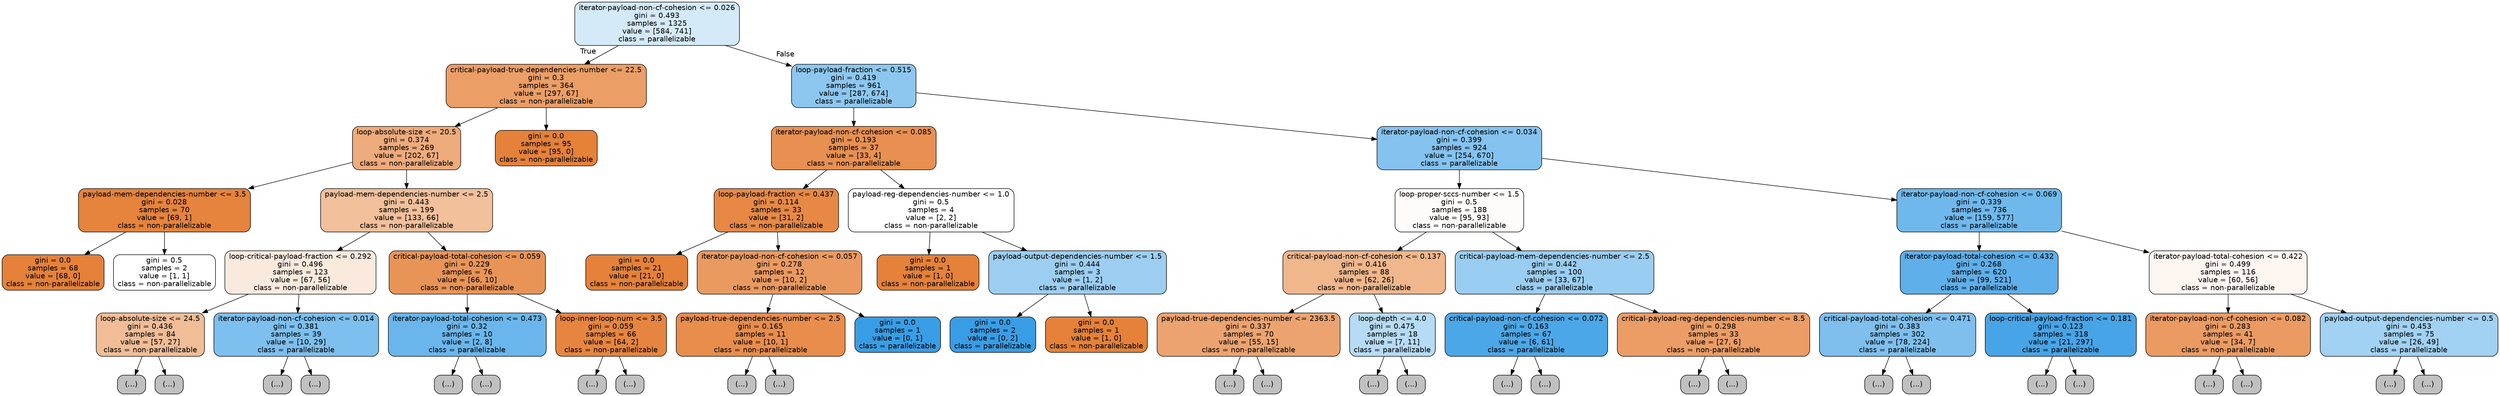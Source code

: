 digraph Tree {
node [shape=box, style="filled, rounded", color="black", fontname=helvetica] ;
edge [fontname=helvetica] ;
0 [label="iterator-payload-non-cf-cohesion <= 0.026\ngini = 0.493\nsamples = 1325\nvalue = [584, 741]\nclass = parallelizable", fillcolor="#399de536"] ;
1 [label="critical-payload-true-dependencies-number <= 22.5\ngini = 0.3\nsamples = 364\nvalue = [297, 67]\nclass = non-parallelizable", fillcolor="#e58139c5"] ;
0 -> 1 [labeldistance=2.5, labelangle=45, headlabel="True"] ;
2 [label="loop-absolute-size <= 20.5\ngini = 0.374\nsamples = 269\nvalue = [202, 67]\nclass = non-parallelizable", fillcolor="#e58139aa"] ;
1 -> 2 ;
3 [label="payload-mem-dependencies-number <= 3.5\ngini = 0.028\nsamples = 70\nvalue = [69, 1]\nclass = non-parallelizable", fillcolor="#e58139fb"] ;
2 -> 3 ;
4 [label="gini = 0.0\nsamples = 68\nvalue = [68, 0]\nclass = non-parallelizable", fillcolor="#e58139ff"] ;
3 -> 4 ;
5 [label="gini = 0.5\nsamples = 2\nvalue = [1, 1]\nclass = non-parallelizable", fillcolor="#e5813900"] ;
3 -> 5 ;
6 [label="payload-mem-dependencies-number <= 2.5\ngini = 0.443\nsamples = 199\nvalue = [133, 66]\nclass = non-parallelizable", fillcolor="#e5813980"] ;
2 -> 6 ;
7 [label="loop-critical-payload-fraction <= 0.292\ngini = 0.496\nsamples = 123\nvalue = [67, 56]\nclass = non-parallelizable", fillcolor="#e581392a"] ;
6 -> 7 ;
8 [label="loop-absolute-size <= 24.5\ngini = 0.436\nsamples = 84\nvalue = [57, 27]\nclass = non-parallelizable", fillcolor="#e5813986"] ;
7 -> 8 ;
9 [label="(...)", fillcolor="#C0C0C0"] ;
8 -> 9 ;
12 [label="(...)", fillcolor="#C0C0C0"] ;
8 -> 12 ;
39 [label="iterator-payload-non-cf-cohesion <= 0.014\ngini = 0.381\nsamples = 39\nvalue = [10, 29]\nclass = parallelizable", fillcolor="#399de5a7"] ;
7 -> 39 ;
40 [label="(...)", fillcolor="#C0C0C0"] ;
39 -> 40 ;
45 [label="(...)", fillcolor="#C0C0C0"] ;
39 -> 45 ;
52 [label="critical-payload-total-cohesion <= 0.059\ngini = 0.229\nsamples = 76\nvalue = [66, 10]\nclass = non-parallelizable", fillcolor="#e58139d8"] ;
6 -> 52 ;
53 [label="iterator-payload-total-cohesion <= 0.473\ngini = 0.32\nsamples = 10\nvalue = [2, 8]\nclass = parallelizable", fillcolor="#399de5bf"] ;
52 -> 53 ;
54 [label="(...)", fillcolor="#C0C0C0"] ;
53 -> 54 ;
57 [label="(...)", fillcolor="#C0C0C0"] ;
53 -> 57 ;
58 [label="loop-inner-loop-num <= 3.5\ngini = 0.059\nsamples = 66\nvalue = [64, 2]\nclass = non-parallelizable", fillcolor="#e58139f7"] ;
52 -> 58 ;
59 [label="(...)", fillcolor="#C0C0C0"] ;
58 -> 59 ;
64 [label="(...)", fillcolor="#C0C0C0"] ;
58 -> 64 ;
67 [label="gini = 0.0\nsamples = 95\nvalue = [95, 0]\nclass = non-parallelizable", fillcolor="#e58139ff"] ;
1 -> 67 ;
68 [label="loop-payload-fraction <= 0.515\ngini = 0.419\nsamples = 961\nvalue = [287, 674]\nclass = parallelizable", fillcolor="#399de592"] ;
0 -> 68 [labeldistance=2.5, labelangle=-45, headlabel="False"] ;
69 [label="iterator-payload-non-cf-cohesion <= 0.085\ngini = 0.193\nsamples = 37\nvalue = [33, 4]\nclass = non-parallelizable", fillcolor="#e58139e0"] ;
68 -> 69 ;
70 [label="loop-payload-fraction <= 0.437\ngini = 0.114\nsamples = 33\nvalue = [31, 2]\nclass = non-parallelizable", fillcolor="#e58139ef"] ;
69 -> 70 ;
71 [label="gini = 0.0\nsamples = 21\nvalue = [21, 0]\nclass = non-parallelizable", fillcolor="#e58139ff"] ;
70 -> 71 ;
72 [label="iterator-payload-non-cf-cohesion <= 0.057\ngini = 0.278\nsamples = 12\nvalue = [10, 2]\nclass = non-parallelizable", fillcolor="#e58139cc"] ;
70 -> 72 ;
73 [label="payload-true-dependencies-number <= 2.5\ngini = 0.165\nsamples = 11\nvalue = [10, 1]\nclass = non-parallelizable", fillcolor="#e58139e6"] ;
72 -> 73 ;
74 [label="(...)", fillcolor="#C0C0C0"] ;
73 -> 74 ;
75 [label="(...)", fillcolor="#C0C0C0"] ;
73 -> 75 ;
76 [label="gini = 0.0\nsamples = 1\nvalue = [0, 1]\nclass = parallelizable", fillcolor="#399de5ff"] ;
72 -> 76 ;
77 [label="payload-reg-dependencies-number <= 1.0\ngini = 0.5\nsamples = 4\nvalue = [2, 2]\nclass = non-parallelizable", fillcolor="#e5813900"] ;
69 -> 77 ;
78 [label="gini = 0.0\nsamples = 1\nvalue = [1, 0]\nclass = non-parallelizable", fillcolor="#e58139ff"] ;
77 -> 78 ;
79 [label="payload-output-dependencies-number <= 1.5\ngini = 0.444\nsamples = 3\nvalue = [1, 2]\nclass = parallelizable", fillcolor="#399de57f"] ;
77 -> 79 ;
80 [label="gini = 0.0\nsamples = 2\nvalue = [0, 2]\nclass = parallelizable", fillcolor="#399de5ff"] ;
79 -> 80 ;
81 [label="gini = 0.0\nsamples = 1\nvalue = [1, 0]\nclass = non-parallelizable", fillcolor="#e58139ff"] ;
79 -> 81 ;
82 [label="iterator-payload-non-cf-cohesion <= 0.034\ngini = 0.399\nsamples = 924\nvalue = [254, 670]\nclass = parallelizable", fillcolor="#399de59e"] ;
68 -> 82 ;
83 [label="loop-proper-sccs-number <= 1.5\ngini = 0.5\nsamples = 188\nvalue = [95, 93]\nclass = non-parallelizable", fillcolor="#e5813905"] ;
82 -> 83 ;
84 [label="critical-payload-non-cf-cohesion <= 0.137\ngini = 0.416\nsamples = 88\nvalue = [62, 26]\nclass = non-parallelizable", fillcolor="#e5813994"] ;
83 -> 84 ;
85 [label="payload-true-dependencies-number <= 2363.5\ngini = 0.337\nsamples = 70\nvalue = [55, 15]\nclass = non-parallelizable", fillcolor="#e58139b9"] ;
84 -> 85 ;
86 [label="(...)", fillcolor="#C0C0C0"] ;
85 -> 86 ;
103 [label="(...)", fillcolor="#C0C0C0"] ;
85 -> 103 ;
104 [label="loop-depth <= 4.0\ngini = 0.475\nsamples = 18\nvalue = [7, 11]\nclass = parallelizable", fillcolor="#399de55d"] ;
84 -> 104 ;
105 [label="(...)", fillcolor="#C0C0C0"] ;
104 -> 105 ;
112 [label="(...)", fillcolor="#C0C0C0"] ;
104 -> 112 ;
113 [label="critical-payload-mem-dependencies-number <= 2.5\ngini = 0.442\nsamples = 100\nvalue = [33, 67]\nclass = parallelizable", fillcolor="#399de581"] ;
83 -> 113 ;
114 [label="critical-payload-non-cf-cohesion <= 0.072\ngini = 0.163\nsamples = 67\nvalue = [6, 61]\nclass = parallelizable", fillcolor="#399de5e6"] ;
113 -> 114 ;
115 [label="(...)", fillcolor="#C0C0C0"] ;
114 -> 115 ;
124 [label="(...)", fillcolor="#C0C0C0"] ;
114 -> 124 ;
125 [label="critical-payload-reg-dependencies-number <= 8.5\ngini = 0.298\nsamples = 33\nvalue = [27, 6]\nclass = non-parallelizable", fillcolor="#e58139c6"] ;
113 -> 125 ;
126 [label="(...)", fillcolor="#C0C0C0"] ;
125 -> 126 ;
127 [label="(...)", fillcolor="#C0C0C0"] ;
125 -> 127 ;
134 [label="iterator-payload-non-cf-cohesion <= 0.069\ngini = 0.339\nsamples = 736\nvalue = [159, 577]\nclass = parallelizable", fillcolor="#399de5b9"] ;
82 -> 134 ;
135 [label="iterator-payload-total-cohesion <= 0.432\ngini = 0.268\nsamples = 620\nvalue = [99, 521]\nclass = parallelizable", fillcolor="#399de5cf"] ;
134 -> 135 ;
136 [label="critical-payload-total-cohesion <= 0.471\ngini = 0.383\nsamples = 302\nvalue = [78, 224]\nclass = parallelizable", fillcolor="#399de5a6"] ;
135 -> 136 ;
137 [label="(...)", fillcolor="#C0C0C0"] ;
136 -> 137 ;
198 [label="(...)", fillcolor="#C0C0C0"] ;
136 -> 198 ;
207 [label="loop-critical-payload-fraction <= 0.181\ngini = 0.123\nsamples = 318\nvalue = [21, 297]\nclass = parallelizable", fillcolor="#399de5ed"] ;
135 -> 207 ;
208 [label="(...)", fillcolor="#C0C0C0"] ;
207 -> 208 ;
249 [label="(...)", fillcolor="#C0C0C0"] ;
207 -> 249 ;
254 [label="iterator-payload-total-cohesion <= 0.422\ngini = 0.499\nsamples = 116\nvalue = [60, 56]\nclass = non-parallelizable", fillcolor="#e5813911"] ;
134 -> 254 ;
255 [label="iterator-payload-non-cf-cohesion <= 0.082\ngini = 0.283\nsamples = 41\nvalue = [34, 7]\nclass = non-parallelizable", fillcolor="#e58139ca"] ;
254 -> 255 ;
256 [label="(...)", fillcolor="#C0C0C0"] ;
255 -> 256 ;
267 [label="(...)", fillcolor="#C0C0C0"] ;
255 -> 267 ;
270 [label="payload-output-dependencies-number <= 0.5\ngini = 0.453\nsamples = 75\nvalue = [26, 49]\nclass = parallelizable", fillcolor="#399de578"] ;
254 -> 270 ;
271 [label="(...)", fillcolor="#C0C0C0"] ;
270 -> 271 ;
288 [label="(...)", fillcolor="#C0C0C0"] ;
270 -> 288 ;
}
